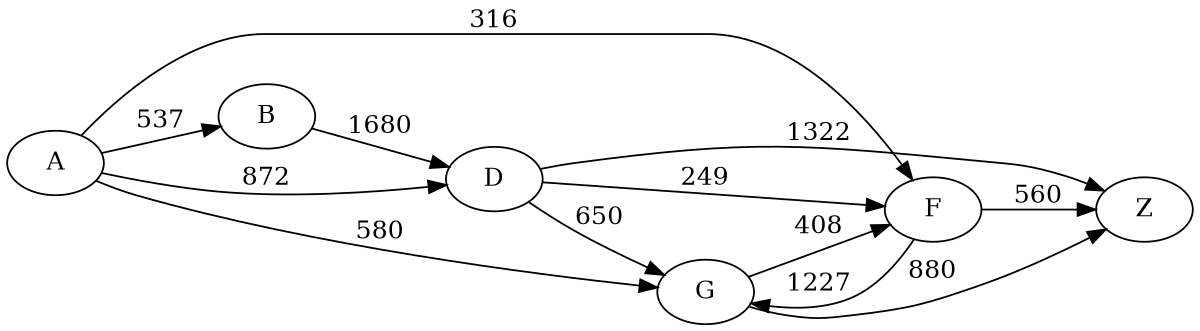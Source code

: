 digraph G {
	rankdir=LR size="8,5"
	A
	G
	A -> G [label=580]
	A
	D
	A -> D [label=872]
	A
	B
	A -> B [label=537]
	A
	F
	A -> F [label=316]
	G
	Z
	G -> Z [label=880]
	G
	F
	G -> F [label=408]
	D
	Z
	D -> Z [label=1322]
	D
	G
	D -> G [label=650]
	D
	F
	D -> F [label=249]
	F
	Z
	F -> Z [label=560]
	F
	G
	F -> G [label=1227]
	B
	D
	B -> D [label=1680]
}
